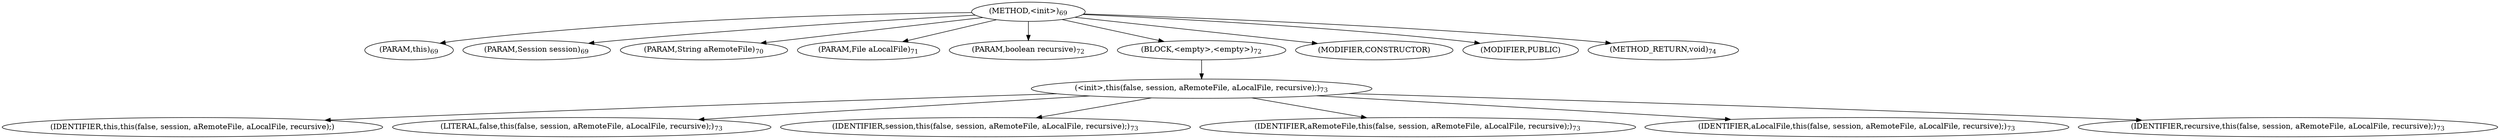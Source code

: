 digraph "&lt;init&gt;" {  
"77" [label = <(METHOD,&lt;init&gt;)<SUB>69</SUB>> ]
"10" [label = <(PARAM,this)<SUB>69</SUB>> ]
"78" [label = <(PARAM,Session session)<SUB>69</SUB>> ]
"79" [label = <(PARAM,String aRemoteFile)<SUB>70</SUB>> ]
"80" [label = <(PARAM,File aLocalFile)<SUB>71</SUB>> ]
"81" [label = <(PARAM,boolean recursive)<SUB>72</SUB>> ]
"82" [label = <(BLOCK,&lt;empty&gt;,&lt;empty&gt;)<SUB>72</SUB>> ]
"83" [label = <(&lt;init&gt;,this(false, session, aRemoteFile, aLocalFile, recursive);)<SUB>73</SUB>> ]
"9" [label = <(IDENTIFIER,this,this(false, session, aRemoteFile, aLocalFile, recursive);)> ]
"84" [label = <(LITERAL,false,this(false, session, aRemoteFile, aLocalFile, recursive);)<SUB>73</SUB>> ]
"85" [label = <(IDENTIFIER,session,this(false, session, aRemoteFile, aLocalFile, recursive);)<SUB>73</SUB>> ]
"86" [label = <(IDENTIFIER,aRemoteFile,this(false, session, aRemoteFile, aLocalFile, recursive);)<SUB>73</SUB>> ]
"87" [label = <(IDENTIFIER,aLocalFile,this(false, session, aRemoteFile, aLocalFile, recursive);)<SUB>73</SUB>> ]
"88" [label = <(IDENTIFIER,recursive,this(false, session, aRemoteFile, aLocalFile, recursive);)<SUB>73</SUB>> ]
"89" [label = <(MODIFIER,CONSTRUCTOR)> ]
"90" [label = <(MODIFIER,PUBLIC)> ]
"91" [label = <(METHOD_RETURN,void)<SUB>74</SUB>> ]
  "77" -> "10" 
  "77" -> "78" 
  "77" -> "79" 
  "77" -> "80" 
  "77" -> "81" 
  "77" -> "82" 
  "77" -> "89" 
  "77" -> "90" 
  "77" -> "91" 
  "82" -> "83" 
  "83" -> "9" 
  "83" -> "84" 
  "83" -> "85" 
  "83" -> "86" 
  "83" -> "87" 
  "83" -> "88" 
}
